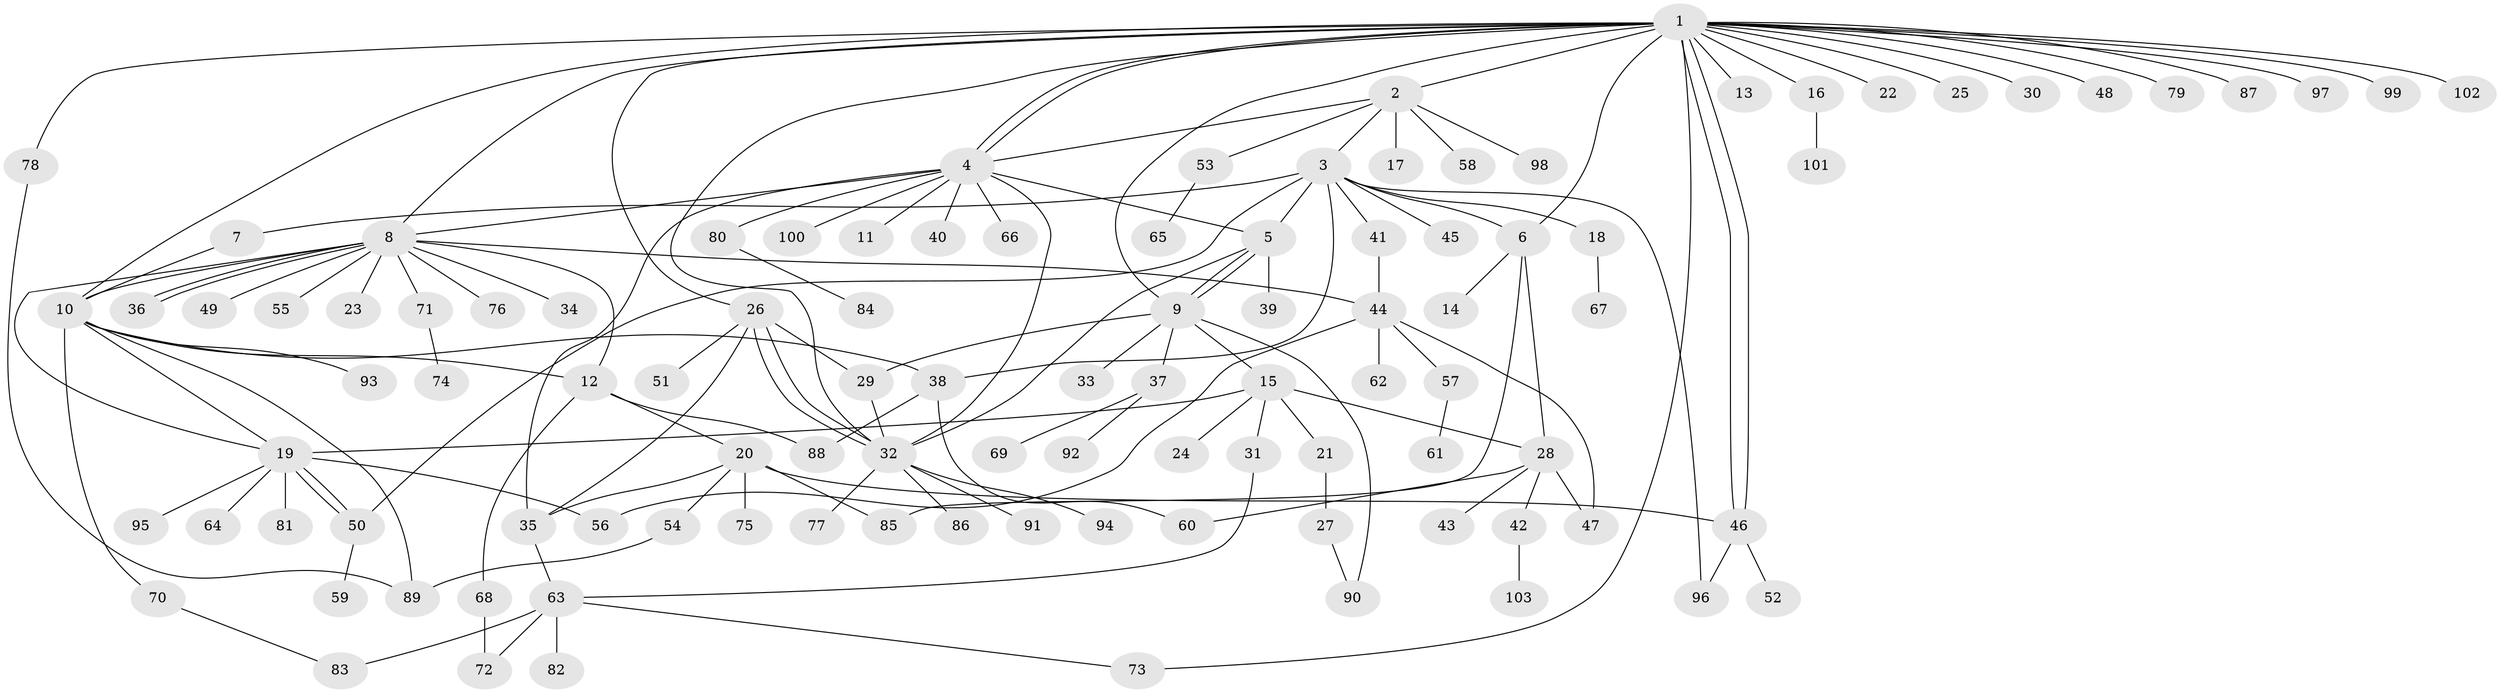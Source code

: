 // coarse degree distribution, {28: 0.012987012987012988, 5: 0.07792207792207792, 10: 0.025974025974025976, 2: 0.19480519480519481, 8: 0.025974025974025976, 14: 0.012987012987012988, 1: 0.5714285714285714, 6: 0.025974025974025976, 9: 0.012987012987012988, 4: 0.025974025974025976, 3: 0.012987012987012988}
// Generated by graph-tools (version 1.1) at 2025/51/02/27/25 19:51:59]
// undirected, 103 vertices, 143 edges
graph export_dot {
graph [start="1"]
  node [color=gray90,style=filled];
  1;
  2;
  3;
  4;
  5;
  6;
  7;
  8;
  9;
  10;
  11;
  12;
  13;
  14;
  15;
  16;
  17;
  18;
  19;
  20;
  21;
  22;
  23;
  24;
  25;
  26;
  27;
  28;
  29;
  30;
  31;
  32;
  33;
  34;
  35;
  36;
  37;
  38;
  39;
  40;
  41;
  42;
  43;
  44;
  45;
  46;
  47;
  48;
  49;
  50;
  51;
  52;
  53;
  54;
  55;
  56;
  57;
  58;
  59;
  60;
  61;
  62;
  63;
  64;
  65;
  66;
  67;
  68;
  69;
  70;
  71;
  72;
  73;
  74;
  75;
  76;
  77;
  78;
  79;
  80;
  81;
  82;
  83;
  84;
  85;
  86;
  87;
  88;
  89;
  90;
  91;
  92;
  93;
  94;
  95;
  96;
  97;
  98;
  99;
  100;
  101;
  102;
  103;
  1 -- 2;
  1 -- 4;
  1 -- 4;
  1 -- 6;
  1 -- 8;
  1 -- 9;
  1 -- 10;
  1 -- 13;
  1 -- 16;
  1 -- 22;
  1 -- 25;
  1 -- 26;
  1 -- 30;
  1 -- 32;
  1 -- 46;
  1 -- 46;
  1 -- 48;
  1 -- 73;
  1 -- 78;
  1 -- 79;
  1 -- 87;
  1 -- 97;
  1 -- 99;
  1 -- 102;
  2 -- 3;
  2 -- 4;
  2 -- 17;
  2 -- 53;
  2 -- 58;
  2 -- 98;
  3 -- 5;
  3 -- 6;
  3 -- 7;
  3 -- 18;
  3 -- 38;
  3 -- 41;
  3 -- 45;
  3 -- 50;
  3 -- 96;
  4 -- 5;
  4 -- 8;
  4 -- 11;
  4 -- 32;
  4 -- 35;
  4 -- 40;
  4 -- 66;
  4 -- 80;
  4 -- 100;
  5 -- 9;
  5 -- 9;
  5 -- 32;
  5 -- 39;
  6 -- 14;
  6 -- 28;
  6 -- 85;
  7 -- 10;
  8 -- 10;
  8 -- 12;
  8 -- 19;
  8 -- 23;
  8 -- 34;
  8 -- 36;
  8 -- 36;
  8 -- 44;
  8 -- 49;
  8 -- 55;
  8 -- 71;
  8 -- 76;
  9 -- 15;
  9 -- 29;
  9 -- 33;
  9 -- 37;
  9 -- 90;
  10 -- 12;
  10 -- 19;
  10 -- 38;
  10 -- 70;
  10 -- 89;
  10 -- 93;
  12 -- 20;
  12 -- 68;
  12 -- 88;
  15 -- 19;
  15 -- 21;
  15 -- 24;
  15 -- 28;
  15 -- 31;
  16 -- 101;
  18 -- 67;
  19 -- 50;
  19 -- 50;
  19 -- 56;
  19 -- 64;
  19 -- 81;
  19 -- 95;
  20 -- 35;
  20 -- 46;
  20 -- 54;
  20 -- 75;
  20 -- 85;
  21 -- 27;
  26 -- 29;
  26 -- 32;
  26 -- 32;
  26 -- 35;
  26 -- 51;
  27 -- 90;
  28 -- 42;
  28 -- 43;
  28 -- 47;
  28 -- 60;
  29 -- 32;
  31 -- 63;
  32 -- 77;
  32 -- 86;
  32 -- 91;
  32 -- 94;
  35 -- 63;
  37 -- 69;
  37 -- 92;
  38 -- 60;
  38 -- 88;
  41 -- 44;
  42 -- 103;
  44 -- 47;
  44 -- 56;
  44 -- 57;
  44 -- 62;
  46 -- 52;
  46 -- 96;
  50 -- 59;
  53 -- 65;
  54 -- 89;
  57 -- 61;
  63 -- 72;
  63 -- 73;
  63 -- 82;
  63 -- 83;
  68 -- 72;
  70 -- 83;
  71 -- 74;
  78 -- 89;
  80 -- 84;
}
